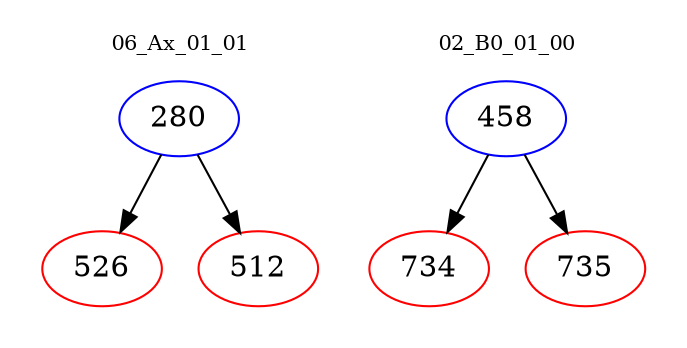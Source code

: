 digraph{
subgraph cluster_0 {
color = white
label = "06_Ax_01_01";
fontsize=10;
T0_280 [label="280", color="blue"]
T0_280 -> T0_526 [color="black"]
T0_526 [label="526", color="red"]
T0_280 -> T0_512 [color="black"]
T0_512 [label="512", color="red"]
}
subgraph cluster_1 {
color = white
label = "02_B0_01_00";
fontsize=10;
T1_458 [label="458", color="blue"]
T1_458 -> T1_734 [color="black"]
T1_734 [label="734", color="red"]
T1_458 -> T1_735 [color="black"]
T1_735 [label="735", color="red"]
}
}
